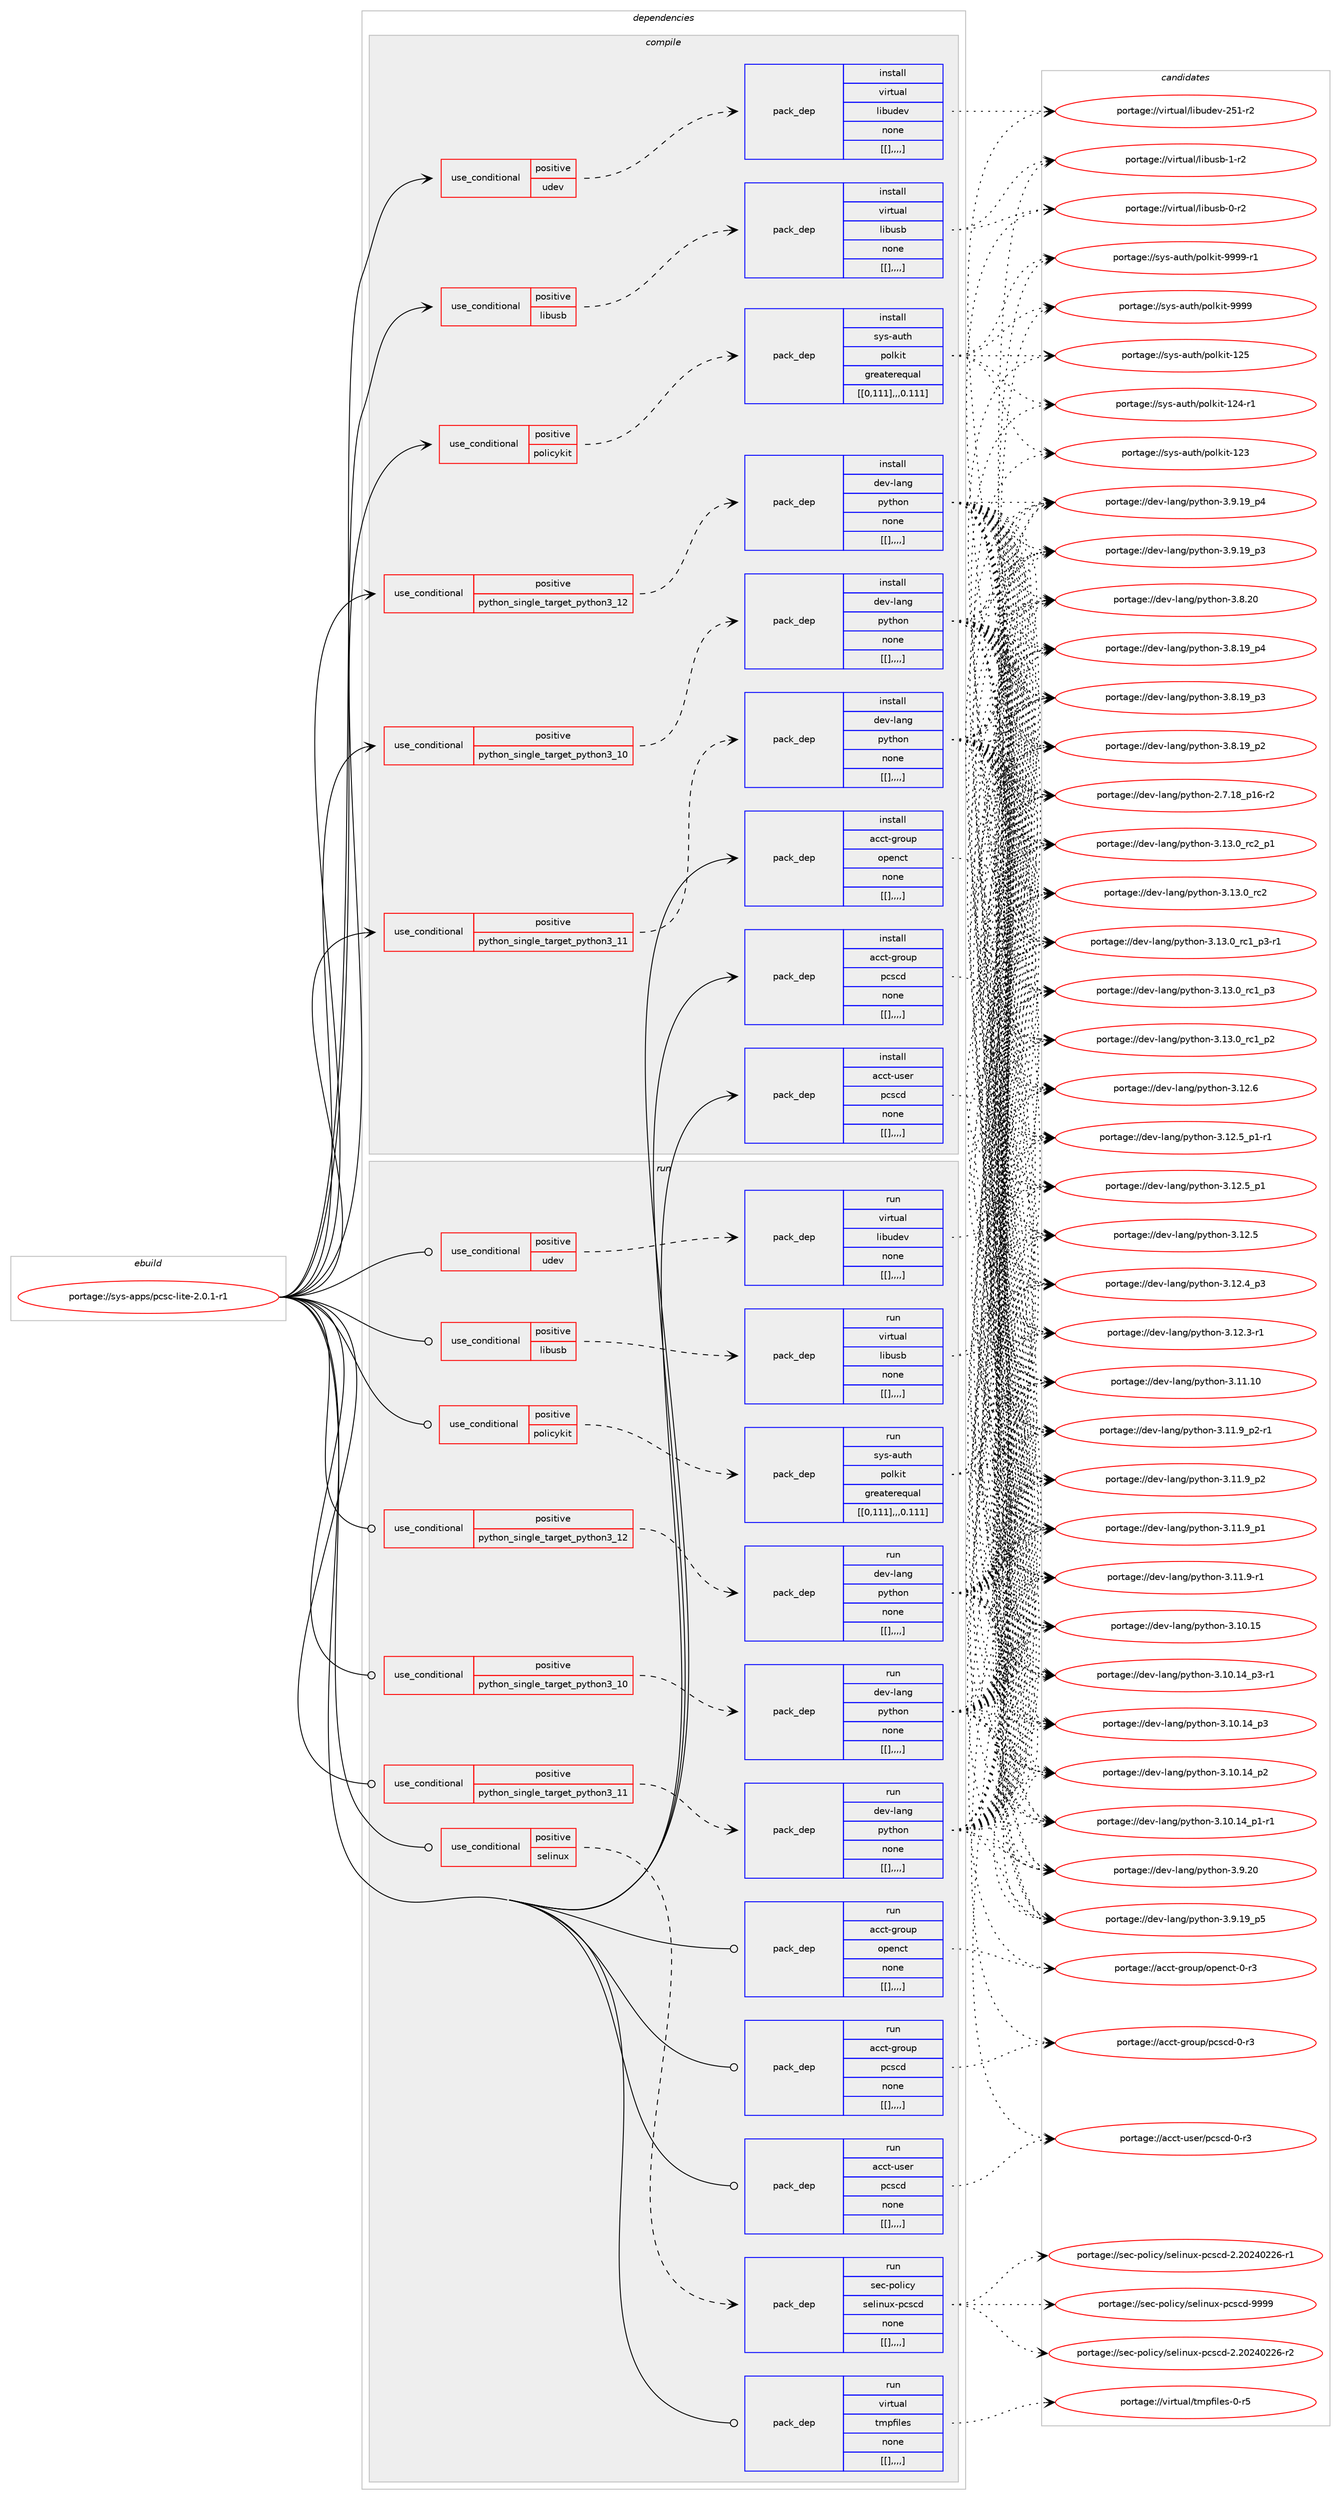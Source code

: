 digraph prolog {

# *************
# Graph options
# *************

newrank=true;
concentrate=true;
compound=true;
graph [rankdir=LR,fontname=Helvetica,fontsize=10,ranksep=1.5];#, ranksep=2.5, nodesep=0.2];
edge  [arrowhead=vee];
node  [fontname=Helvetica,fontsize=10];

# **********
# The ebuild
# **********

subgraph cluster_leftcol {
color=gray;
label=<<i>ebuild</i>>;
id [label="portage://sys-apps/pcsc-lite-2.0.1-r1", color=red, width=4, href="../sys-apps/pcsc-lite-2.0.1-r1.svg"];
}

# ****************
# The dependencies
# ****************

subgraph cluster_midcol {
color=gray;
label=<<i>dependencies</i>>;
subgraph cluster_compile {
fillcolor="#eeeeee";
style=filled;
label=<<i>compile</i>>;
subgraph cond6933 {
dependency18442 [label=<<TABLE BORDER="0" CELLBORDER="1" CELLSPACING="0" CELLPADDING="4"><TR><TD ROWSPAN="3" CELLPADDING="10">use_conditional</TD></TR><TR><TD>positive</TD></TR><TR><TD>libusb</TD></TR></TABLE>>, shape=none, color=red];
subgraph pack11457 {
dependency18443 [label=<<TABLE BORDER="0" CELLBORDER="1" CELLSPACING="0" CELLPADDING="4" WIDTH="220"><TR><TD ROWSPAN="6" CELLPADDING="30">pack_dep</TD></TR><TR><TD WIDTH="110">install</TD></TR><TR><TD>virtual</TD></TR><TR><TD>libusb</TD></TR><TR><TD>none</TD></TR><TR><TD>[[],,,,]</TD></TR></TABLE>>, shape=none, color=blue];
}
dependency18442:e -> dependency18443:w [weight=20,style="dashed",arrowhead="vee"];
}
id:e -> dependency18442:w [weight=20,style="solid",arrowhead="vee"];
subgraph cond6934 {
dependency18444 [label=<<TABLE BORDER="0" CELLBORDER="1" CELLSPACING="0" CELLPADDING="4"><TR><TD ROWSPAN="3" CELLPADDING="10">use_conditional</TD></TR><TR><TD>positive</TD></TR><TR><TD>policykit</TD></TR></TABLE>>, shape=none, color=red];
subgraph pack11458 {
dependency18445 [label=<<TABLE BORDER="0" CELLBORDER="1" CELLSPACING="0" CELLPADDING="4" WIDTH="220"><TR><TD ROWSPAN="6" CELLPADDING="30">pack_dep</TD></TR><TR><TD WIDTH="110">install</TD></TR><TR><TD>sys-auth</TD></TR><TR><TD>polkit</TD></TR><TR><TD>greaterequal</TD></TR><TR><TD>[[0,111],,,0.111]</TD></TR></TABLE>>, shape=none, color=blue];
}
dependency18444:e -> dependency18445:w [weight=20,style="dashed",arrowhead="vee"];
}
id:e -> dependency18444:w [weight=20,style="solid",arrowhead="vee"];
subgraph cond6935 {
dependency18446 [label=<<TABLE BORDER="0" CELLBORDER="1" CELLSPACING="0" CELLPADDING="4"><TR><TD ROWSPAN="3" CELLPADDING="10">use_conditional</TD></TR><TR><TD>positive</TD></TR><TR><TD>python_single_target_python3_10</TD></TR></TABLE>>, shape=none, color=red];
subgraph pack11459 {
dependency18447 [label=<<TABLE BORDER="0" CELLBORDER="1" CELLSPACING="0" CELLPADDING="4" WIDTH="220"><TR><TD ROWSPAN="6" CELLPADDING="30">pack_dep</TD></TR><TR><TD WIDTH="110">install</TD></TR><TR><TD>dev-lang</TD></TR><TR><TD>python</TD></TR><TR><TD>none</TD></TR><TR><TD>[[],,,,]</TD></TR></TABLE>>, shape=none, color=blue];
}
dependency18446:e -> dependency18447:w [weight=20,style="dashed",arrowhead="vee"];
}
id:e -> dependency18446:w [weight=20,style="solid",arrowhead="vee"];
subgraph cond6936 {
dependency18448 [label=<<TABLE BORDER="0" CELLBORDER="1" CELLSPACING="0" CELLPADDING="4"><TR><TD ROWSPAN="3" CELLPADDING="10">use_conditional</TD></TR><TR><TD>positive</TD></TR><TR><TD>python_single_target_python3_11</TD></TR></TABLE>>, shape=none, color=red];
subgraph pack11460 {
dependency18449 [label=<<TABLE BORDER="0" CELLBORDER="1" CELLSPACING="0" CELLPADDING="4" WIDTH="220"><TR><TD ROWSPAN="6" CELLPADDING="30">pack_dep</TD></TR><TR><TD WIDTH="110">install</TD></TR><TR><TD>dev-lang</TD></TR><TR><TD>python</TD></TR><TR><TD>none</TD></TR><TR><TD>[[],,,,]</TD></TR></TABLE>>, shape=none, color=blue];
}
dependency18448:e -> dependency18449:w [weight=20,style="dashed",arrowhead="vee"];
}
id:e -> dependency18448:w [weight=20,style="solid",arrowhead="vee"];
subgraph cond6937 {
dependency18450 [label=<<TABLE BORDER="0" CELLBORDER="1" CELLSPACING="0" CELLPADDING="4"><TR><TD ROWSPAN="3" CELLPADDING="10">use_conditional</TD></TR><TR><TD>positive</TD></TR><TR><TD>python_single_target_python3_12</TD></TR></TABLE>>, shape=none, color=red];
subgraph pack11461 {
dependency18451 [label=<<TABLE BORDER="0" CELLBORDER="1" CELLSPACING="0" CELLPADDING="4" WIDTH="220"><TR><TD ROWSPAN="6" CELLPADDING="30">pack_dep</TD></TR><TR><TD WIDTH="110">install</TD></TR><TR><TD>dev-lang</TD></TR><TR><TD>python</TD></TR><TR><TD>none</TD></TR><TR><TD>[[],,,,]</TD></TR></TABLE>>, shape=none, color=blue];
}
dependency18450:e -> dependency18451:w [weight=20,style="dashed",arrowhead="vee"];
}
id:e -> dependency18450:w [weight=20,style="solid",arrowhead="vee"];
subgraph cond6938 {
dependency18452 [label=<<TABLE BORDER="0" CELLBORDER="1" CELLSPACING="0" CELLPADDING="4"><TR><TD ROWSPAN="3" CELLPADDING="10">use_conditional</TD></TR><TR><TD>positive</TD></TR><TR><TD>udev</TD></TR></TABLE>>, shape=none, color=red];
subgraph pack11462 {
dependency18453 [label=<<TABLE BORDER="0" CELLBORDER="1" CELLSPACING="0" CELLPADDING="4" WIDTH="220"><TR><TD ROWSPAN="6" CELLPADDING="30">pack_dep</TD></TR><TR><TD WIDTH="110">install</TD></TR><TR><TD>virtual</TD></TR><TR><TD>libudev</TD></TR><TR><TD>none</TD></TR><TR><TD>[[],,,,]</TD></TR></TABLE>>, shape=none, color=blue];
}
dependency18452:e -> dependency18453:w [weight=20,style="dashed",arrowhead="vee"];
}
id:e -> dependency18452:w [weight=20,style="solid",arrowhead="vee"];
subgraph pack11463 {
dependency18454 [label=<<TABLE BORDER="0" CELLBORDER="1" CELLSPACING="0" CELLPADDING="4" WIDTH="220"><TR><TD ROWSPAN="6" CELLPADDING="30">pack_dep</TD></TR><TR><TD WIDTH="110">install</TD></TR><TR><TD>acct-group</TD></TR><TR><TD>openct</TD></TR><TR><TD>none</TD></TR><TR><TD>[[],,,,]</TD></TR></TABLE>>, shape=none, color=blue];
}
id:e -> dependency18454:w [weight=20,style="solid",arrowhead="vee"];
subgraph pack11464 {
dependency18455 [label=<<TABLE BORDER="0" CELLBORDER="1" CELLSPACING="0" CELLPADDING="4" WIDTH="220"><TR><TD ROWSPAN="6" CELLPADDING="30">pack_dep</TD></TR><TR><TD WIDTH="110">install</TD></TR><TR><TD>acct-group</TD></TR><TR><TD>pcscd</TD></TR><TR><TD>none</TD></TR><TR><TD>[[],,,,]</TD></TR></TABLE>>, shape=none, color=blue];
}
id:e -> dependency18455:w [weight=20,style="solid",arrowhead="vee"];
subgraph pack11465 {
dependency18456 [label=<<TABLE BORDER="0" CELLBORDER="1" CELLSPACING="0" CELLPADDING="4" WIDTH="220"><TR><TD ROWSPAN="6" CELLPADDING="30">pack_dep</TD></TR><TR><TD WIDTH="110">install</TD></TR><TR><TD>acct-user</TD></TR><TR><TD>pcscd</TD></TR><TR><TD>none</TD></TR><TR><TD>[[],,,,]</TD></TR></TABLE>>, shape=none, color=blue];
}
id:e -> dependency18456:w [weight=20,style="solid",arrowhead="vee"];
}
subgraph cluster_compileandrun {
fillcolor="#eeeeee";
style=filled;
label=<<i>compile and run</i>>;
}
subgraph cluster_run {
fillcolor="#eeeeee";
style=filled;
label=<<i>run</i>>;
subgraph cond6939 {
dependency18457 [label=<<TABLE BORDER="0" CELLBORDER="1" CELLSPACING="0" CELLPADDING="4"><TR><TD ROWSPAN="3" CELLPADDING="10">use_conditional</TD></TR><TR><TD>positive</TD></TR><TR><TD>libusb</TD></TR></TABLE>>, shape=none, color=red];
subgraph pack11466 {
dependency18458 [label=<<TABLE BORDER="0" CELLBORDER="1" CELLSPACING="0" CELLPADDING="4" WIDTH="220"><TR><TD ROWSPAN="6" CELLPADDING="30">pack_dep</TD></TR><TR><TD WIDTH="110">run</TD></TR><TR><TD>virtual</TD></TR><TR><TD>libusb</TD></TR><TR><TD>none</TD></TR><TR><TD>[[],,,,]</TD></TR></TABLE>>, shape=none, color=blue];
}
dependency18457:e -> dependency18458:w [weight=20,style="dashed",arrowhead="vee"];
}
id:e -> dependency18457:w [weight=20,style="solid",arrowhead="odot"];
subgraph cond6940 {
dependency18459 [label=<<TABLE BORDER="0" CELLBORDER="1" CELLSPACING="0" CELLPADDING="4"><TR><TD ROWSPAN="3" CELLPADDING="10">use_conditional</TD></TR><TR><TD>positive</TD></TR><TR><TD>policykit</TD></TR></TABLE>>, shape=none, color=red];
subgraph pack11467 {
dependency18460 [label=<<TABLE BORDER="0" CELLBORDER="1" CELLSPACING="0" CELLPADDING="4" WIDTH="220"><TR><TD ROWSPAN="6" CELLPADDING="30">pack_dep</TD></TR><TR><TD WIDTH="110">run</TD></TR><TR><TD>sys-auth</TD></TR><TR><TD>polkit</TD></TR><TR><TD>greaterequal</TD></TR><TR><TD>[[0,111],,,0.111]</TD></TR></TABLE>>, shape=none, color=blue];
}
dependency18459:e -> dependency18460:w [weight=20,style="dashed",arrowhead="vee"];
}
id:e -> dependency18459:w [weight=20,style="solid",arrowhead="odot"];
subgraph cond6941 {
dependency18461 [label=<<TABLE BORDER="0" CELLBORDER="1" CELLSPACING="0" CELLPADDING="4"><TR><TD ROWSPAN="3" CELLPADDING="10">use_conditional</TD></TR><TR><TD>positive</TD></TR><TR><TD>python_single_target_python3_10</TD></TR></TABLE>>, shape=none, color=red];
subgraph pack11468 {
dependency18462 [label=<<TABLE BORDER="0" CELLBORDER="1" CELLSPACING="0" CELLPADDING="4" WIDTH="220"><TR><TD ROWSPAN="6" CELLPADDING="30">pack_dep</TD></TR><TR><TD WIDTH="110">run</TD></TR><TR><TD>dev-lang</TD></TR><TR><TD>python</TD></TR><TR><TD>none</TD></TR><TR><TD>[[],,,,]</TD></TR></TABLE>>, shape=none, color=blue];
}
dependency18461:e -> dependency18462:w [weight=20,style="dashed",arrowhead="vee"];
}
id:e -> dependency18461:w [weight=20,style="solid",arrowhead="odot"];
subgraph cond6942 {
dependency18463 [label=<<TABLE BORDER="0" CELLBORDER="1" CELLSPACING="0" CELLPADDING="4"><TR><TD ROWSPAN="3" CELLPADDING="10">use_conditional</TD></TR><TR><TD>positive</TD></TR><TR><TD>python_single_target_python3_11</TD></TR></TABLE>>, shape=none, color=red];
subgraph pack11469 {
dependency18464 [label=<<TABLE BORDER="0" CELLBORDER="1" CELLSPACING="0" CELLPADDING="4" WIDTH="220"><TR><TD ROWSPAN="6" CELLPADDING="30">pack_dep</TD></TR><TR><TD WIDTH="110">run</TD></TR><TR><TD>dev-lang</TD></TR><TR><TD>python</TD></TR><TR><TD>none</TD></TR><TR><TD>[[],,,,]</TD></TR></TABLE>>, shape=none, color=blue];
}
dependency18463:e -> dependency18464:w [weight=20,style="dashed",arrowhead="vee"];
}
id:e -> dependency18463:w [weight=20,style="solid",arrowhead="odot"];
subgraph cond6943 {
dependency18465 [label=<<TABLE BORDER="0" CELLBORDER="1" CELLSPACING="0" CELLPADDING="4"><TR><TD ROWSPAN="3" CELLPADDING="10">use_conditional</TD></TR><TR><TD>positive</TD></TR><TR><TD>python_single_target_python3_12</TD></TR></TABLE>>, shape=none, color=red];
subgraph pack11470 {
dependency18466 [label=<<TABLE BORDER="0" CELLBORDER="1" CELLSPACING="0" CELLPADDING="4" WIDTH="220"><TR><TD ROWSPAN="6" CELLPADDING="30">pack_dep</TD></TR><TR><TD WIDTH="110">run</TD></TR><TR><TD>dev-lang</TD></TR><TR><TD>python</TD></TR><TR><TD>none</TD></TR><TR><TD>[[],,,,]</TD></TR></TABLE>>, shape=none, color=blue];
}
dependency18465:e -> dependency18466:w [weight=20,style="dashed",arrowhead="vee"];
}
id:e -> dependency18465:w [weight=20,style="solid",arrowhead="odot"];
subgraph cond6944 {
dependency18467 [label=<<TABLE BORDER="0" CELLBORDER="1" CELLSPACING="0" CELLPADDING="4"><TR><TD ROWSPAN="3" CELLPADDING="10">use_conditional</TD></TR><TR><TD>positive</TD></TR><TR><TD>selinux</TD></TR></TABLE>>, shape=none, color=red];
subgraph pack11471 {
dependency18468 [label=<<TABLE BORDER="0" CELLBORDER="1" CELLSPACING="0" CELLPADDING="4" WIDTH="220"><TR><TD ROWSPAN="6" CELLPADDING="30">pack_dep</TD></TR><TR><TD WIDTH="110">run</TD></TR><TR><TD>sec-policy</TD></TR><TR><TD>selinux-pcscd</TD></TR><TR><TD>none</TD></TR><TR><TD>[[],,,,]</TD></TR></TABLE>>, shape=none, color=blue];
}
dependency18467:e -> dependency18468:w [weight=20,style="dashed",arrowhead="vee"];
}
id:e -> dependency18467:w [weight=20,style="solid",arrowhead="odot"];
subgraph cond6945 {
dependency18469 [label=<<TABLE BORDER="0" CELLBORDER="1" CELLSPACING="0" CELLPADDING="4"><TR><TD ROWSPAN="3" CELLPADDING="10">use_conditional</TD></TR><TR><TD>positive</TD></TR><TR><TD>udev</TD></TR></TABLE>>, shape=none, color=red];
subgraph pack11472 {
dependency18470 [label=<<TABLE BORDER="0" CELLBORDER="1" CELLSPACING="0" CELLPADDING="4" WIDTH="220"><TR><TD ROWSPAN="6" CELLPADDING="30">pack_dep</TD></TR><TR><TD WIDTH="110">run</TD></TR><TR><TD>virtual</TD></TR><TR><TD>libudev</TD></TR><TR><TD>none</TD></TR><TR><TD>[[],,,,]</TD></TR></TABLE>>, shape=none, color=blue];
}
dependency18469:e -> dependency18470:w [weight=20,style="dashed",arrowhead="vee"];
}
id:e -> dependency18469:w [weight=20,style="solid",arrowhead="odot"];
subgraph pack11473 {
dependency18471 [label=<<TABLE BORDER="0" CELLBORDER="1" CELLSPACING="0" CELLPADDING="4" WIDTH="220"><TR><TD ROWSPAN="6" CELLPADDING="30">pack_dep</TD></TR><TR><TD WIDTH="110">run</TD></TR><TR><TD>acct-group</TD></TR><TR><TD>openct</TD></TR><TR><TD>none</TD></TR><TR><TD>[[],,,,]</TD></TR></TABLE>>, shape=none, color=blue];
}
id:e -> dependency18471:w [weight=20,style="solid",arrowhead="odot"];
subgraph pack11474 {
dependency18472 [label=<<TABLE BORDER="0" CELLBORDER="1" CELLSPACING="0" CELLPADDING="4" WIDTH="220"><TR><TD ROWSPAN="6" CELLPADDING="30">pack_dep</TD></TR><TR><TD WIDTH="110">run</TD></TR><TR><TD>acct-group</TD></TR><TR><TD>pcscd</TD></TR><TR><TD>none</TD></TR><TR><TD>[[],,,,]</TD></TR></TABLE>>, shape=none, color=blue];
}
id:e -> dependency18472:w [weight=20,style="solid",arrowhead="odot"];
subgraph pack11475 {
dependency18473 [label=<<TABLE BORDER="0" CELLBORDER="1" CELLSPACING="0" CELLPADDING="4" WIDTH="220"><TR><TD ROWSPAN="6" CELLPADDING="30">pack_dep</TD></TR><TR><TD WIDTH="110">run</TD></TR><TR><TD>acct-user</TD></TR><TR><TD>pcscd</TD></TR><TR><TD>none</TD></TR><TR><TD>[[],,,,]</TD></TR></TABLE>>, shape=none, color=blue];
}
id:e -> dependency18473:w [weight=20,style="solid",arrowhead="odot"];
subgraph pack11476 {
dependency18474 [label=<<TABLE BORDER="0" CELLBORDER="1" CELLSPACING="0" CELLPADDING="4" WIDTH="220"><TR><TD ROWSPAN="6" CELLPADDING="30">pack_dep</TD></TR><TR><TD WIDTH="110">run</TD></TR><TR><TD>virtual</TD></TR><TR><TD>tmpfiles</TD></TR><TR><TD>none</TD></TR><TR><TD>[[],,,,]</TD></TR></TABLE>>, shape=none, color=blue];
}
id:e -> dependency18474:w [weight=20,style="solid",arrowhead="odot"];
}
}

# **************
# The candidates
# **************

subgraph cluster_choices {
rank=same;
color=gray;
label=<<i>candidates</i>>;

subgraph choice11457 {
color=black;
nodesep=1;
choice1181051141161179710847108105981171159845494511450 [label="portage://virtual/libusb-1-r2", color=red, width=4,href="../virtual/libusb-1-r2.svg"];
choice1181051141161179710847108105981171159845484511450 [label="portage://virtual/libusb-0-r2", color=red, width=4,href="../virtual/libusb-0-r2.svg"];
dependency18443:e -> choice1181051141161179710847108105981171159845494511450:w [style=dotted,weight="100"];
dependency18443:e -> choice1181051141161179710847108105981171159845484511450:w [style=dotted,weight="100"];
}
subgraph choice11458 {
color=black;
nodesep=1;
choice11512111545971171161044711211110810710511645575757574511449 [label="portage://sys-auth/polkit-9999-r1", color=red, width=4,href="../sys-auth/polkit-9999-r1.svg"];
choice1151211154597117116104471121111081071051164557575757 [label="portage://sys-auth/polkit-9999", color=red, width=4,href="../sys-auth/polkit-9999.svg"];
choice11512111545971171161044711211110810710511645495053 [label="portage://sys-auth/polkit-125", color=red, width=4,href="../sys-auth/polkit-125.svg"];
choice115121115459711711610447112111108107105116454950524511449 [label="portage://sys-auth/polkit-124-r1", color=red, width=4,href="../sys-auth/polkit-124-r1.svg"];
choice11512111545971171161044711211110810710511645495051 [label="portage://sys-auth/polkit-123", color=red, width=4,href="../sys-auth/polkit-123.svg"];
dependency18445:e -> choice11512111545971171161044711211110810710511645575757574511449:w [style=dotted,weight="100"];
dependency18445:e -> choice1151211154597117116104471121111081071051164557575757:w [style=dotted,weight="100"];
dependency18445:e -> choice11512111545971171161044711211110810710511645495053:w [style=dotted,weight="100"];
dependency18445:e -> choice115121115459711711610447112111108107105116454950524511449:w [style=dotted,weight="100"];
dependency18445:e -> choice11512111545971171161044711211110810710511645495051:w [style=dotted,weight="100"];
}
subgraph choice11459 {
color=black;
nodesep=1;
choice100101118451089711010347112121116104111110455146495146489511499509511249 [label="portage://dev-lang/python-3.13.0_rc2_p1", color=red, width=4,href="../dev-lang/python-3.13.0_rc2_p1.svg"];
choice10010111845108971101034711212111610411111045514649514648951149950 [label="portage://dev-lang/python-3.13.0_rc2", color=red, width=4,href="../dev-lang/python-3.13.0_rc2.svg"];
choice1001011184510897110103471121211161041111104551464951464895114994995112514511449 [label="portage://dev-lang/python-3.13.0_rc1_p3-r1", color=red, width=4,href="../dev-lang/python-3.13.0_rc1_p3-r1.svg"];
choice100101118451089711010347112121116104111110455146495146489511499499511251 [label="portage://dev-lang/python-3.13.0_rc1_p3", color=red, width=4,href="../dev-lang/python-3.13.0_rc1_p3.svg"];
choice100101118451089711010347112121116104111110455146495146489511499499511250 [label="portage://dev-lang/python-3.13.0_rc1_p2", color=red, width=4,href="../dev-lang/python-3.13.0_rc1_p2.svg"];
choice10010111845108971101034711212111610411111045514649504654 [label="portage://dev-lang/python-3.12.6", color=red, width=4,href="../dev-lang/python-3.12.6.svg"];
choice1001011184510897110103471121211161041111104551464950465395112494511449 [label="portage://dev-lang/python-3.12.5_p1-r1", color=red, width=4,href="../dev-lang/python-3.12.5_p1-r1.svg"];
choice100101118451089711010347112121116104111110455146495046539511249 [label="portage://dev-lang/python-3.12.5_p1", color=red, width=4,href="../dev-lang/python-3.12.5_p1.svg"];
choice10010111845108971101034711212111610411111045514649504653 [label="portage://dev-lang/python-3.12.5", color=red, width=4,href="../dev-lang/python-3.12.5.svg"];
choice100101118451089711010347112121116104111110455146495046529511251 [label="portage://dev-lang/python-3.12.4_p3", color=red, width=4,href="../dev-lang/python-3.12.4_p3.svg"];
choice100101118451089711010347112121116104111110455146495046514511449 [label="portage://dev-lang/python-3.12.3-r1", color=red, width=4,href="../dev-lang/python-3.12.3-r1.svg"];
choice1001011184510897110103471121211161041111104551464949464948 [label="portage://dev-lang/python-3.11.10", color=red, width=4,href="../dev-lang/python-3.11.10.svg"];
choice1001011184510897110103471121211161041111104551464949465795112504511449 [label="portage://dev-lang/python-3.11.9_p2-r1", color=red, width=4,href="../dev-lang/python-3.11.9_p2-r1.svg"];
choice100101118451089711010347112121116104111110455146494946579511250 [label="portage://dev-lang/python-3.11.9_p2", color=red, width=4,href="../dev-lang/python-3.11.9_p2.svg"];
choice100101118451089711010347112121116104111110455146494946579511249 [label="portage://dev-lang/python-3.11.9_p1", color=red, width=4,href="../dev-lang/python-3.11.9_p1.svg"];
choice100101118451089711010347112121116104111110455146494946574511449 [label="portage://dev-lang/python-3.11.9-r1", color=red, width=4,href="../dev-lang/python-3.11.9-r1.svg"];
choice1001011184510897110103471121211161041111104551464948464953 [label="portage://dev-lang/python-3.10.15", color=red, width=4,href="../dev-lang/python-3.10.15.svg"];
choice100101118451089711010347112121116104111110455146494846495295112514511449 [label="portage://dev-lang/python-3.10.14_p3-r1", color=red, width=4,href="../dev-lang/python-3.10.14_p3-r1.svg"];
choice10010111845108971101034711212111610411111045514649484649529511251 [label="portage://dev-lang/python-3.10.14_p3", color=red, width=4,href="../dev-lang/python-3.10.14_p3.svg"];
choice10010111845108971101034711212111610411111045514649484649529511250 [label="portage://dev-lang/python-3.10.14_p2", color=red, width=4,href="../dev-lang/python-3.10.14_p2.svg"];
choice100101118451089711010347112121116104111110455146494846495295112494511449 [label="portage://dev-lang/python-3.10.14_p1-r1", color=red, width=4,href="../dev-lang/python-3.10.14_p1-r1.svg"];
choice10010111845108971101034711212111610411111045514657465048 [label="portage://dev-lang/python-3.9.20", color=red, width=4,href="../dev-lang/python-3.9.20.svg"];
choice100101118451089711010347112121116104111110455146574649579511253 [label="portage://dev-lang/python-3.9.19_p5", color=red, width=4,href="../dev-lang/python-3.9.19_p5.svg"];
choice100101118451089711010347112121116104111110455146574649579511252 [label="portage://dev-lang/python-3.9.19_p4", color=red, width=4,href="../dev-lang/python-3.9.19_p4.svg"];
choice100101118451089711010347112121116104111110455146574649579511251 [label="portage://dev-lang/python-3.9.19_p3", color=red, width=4,href="../dev-lang/python-3.9.19_p3.svg"];
choice10010111845108971101034711212111610411111045514656465048 [label="portage://dev-lang/python-3.8.20", color=red, width=4,href="../dev-lang/python-3.8.20.svg"];
choice100101118451089711010347112121116104111110455146564649579511252 [label="portage://dev-lang/python-3.8.19_p4", color=red, width=4,href="../dev-lang/python-3.8.19_p4.svg"];
choice100101118451089711010347112121116104111110455146564649579511251 [label="portage://dev-lang/python-3.8.19_p3", color=red, width=4,href="../dev-lang/python-3.8.19_p3.svg"];
choice100101118451089711010347112121116104111110455146564649579511250 [label="portage://dev-lang/python-3.8.19_p2", color=red, width=4,href="../dev-lang/python-3.8.19_p2.svg"];
choice100101118451089711010347112121116104111110455046554649569511249544511450 [label="portage://dev-lang/python-2.7.18_p16-r2", color=red, width=4,href="../dev-lang/python-2.7.18_p16-r2.svg"];
dependency18447:e -> choice100101118451089711010347112121116104111110455146495146489511499509511249:w [style=dotted,weight="100"];
dependency18447:e -> choice10010111845108971101034711212111610411111045514649514648951149950:w [style=dotted,weight="100"];
dependency18447:e -> choice1001011184510897110103471121211161041111104551464951464895114994995112514511449:w [style=dotted,weight="100"];
dependency18447:e -> choice100101118451089711010347112121116104111110455146495146489511499499511251:w [style=dotted,weight="100"];
dependency18447:e -> choice100101118451089711010347112121116104111110455146495146489511499499511250:w [style=dotted,weight="100"];
dependency18447:e -> choice10010111845108971101034711212111610411111045514649504654:w [style=dotted,weight="100"];
dependency18447:e -> choice1001011184510897110103471121211161041111104551464950465395112494511449:w [style=dotted,weight="100"];
dependency18447:e -> choice100101118451089711010347112121116104111110455146495046539511249:w [style=dotted,weight="100"];
dependency18447:e -> choice10010111845108971101034711212111610411111045514649504653:w [style=dotted,weight="100"];
dependency18447:e -> choice100101118451089711010347112121116104111110455146495046529511251:w [style=dotted,weight="100"];
dependency18447:e -> choice100101118451089711010347112121116104111110455146495046514511449:w [style=dotted,weight="100"];
dependency18447:e -> choice1001011184510897110103471121211161041111104551464949464948:w [style=dotted,weight="100"];
dependency18447:e -> choice1001011184510897110103471121211161041111104551464949465795112504511449:w [style=dotted,weight="100"];
dependency18447:e -> choice100101118451089711010347112121116104111110455146494946579511250:w [style=dotted,weight="100"];
dependency18447:e -> choice100101118451089711010347112121116104111110455146494946579511249:w [style=dotted,weight="100"];
dependency18447:e -> choice100101118451089711010347112121116104111110455146494946574511449:w [style=dotted,weight="100"];
dependency18447:e -> choice1001011184510897110103471121211161041111104551464948464953:w [style=dotted,weight="100"];
dependency18447:e -> choice100101118451089711010347112121116104111110455146494846495295112514511449:w [style=dotted,weight="100"];
dependency18447:e -> choice10010111845108971101034711212111610411111045514649484649529511251:w [style=dotted,weight="100"];
dependency18447:e -> choice10010111845108971101034711212111610411111045514649484649529511250:w [style=dotted,weight="100"];
dependency18447:e -> choice100101118451089711010347112121116104111110455146494846495295112494511449:w [style=dotted,weight="100"];
dependency18447:e -> choice10010111845108971101034711212111610411111045514657465048:w [style=dotted,weight="100"];
dependency18447:e -> choice100101118451089711010347112121116104111110455146574649579511253:w [style=dotted,weight="100"];
dependency18447:e -> choice100101118451089711010347112121116104111110455146574649579511252:w [style=dotted,weight="100"];
dependency18447:e -> choice100101118451089711010347112121116104111110455146574649579511251:w [style=dotted,weight="100"];
dependency18447:e -> choice10010111845108971101034711212111610411111045514656465048:w [style=dotted,weight="100"];
dependency18447:e -> choice100101118451089711010347112121116104111110455146564649579511252:w [style=dotted,weight="100"];
dependency18447:e -> choice100101118451089711010347112121116104111110455146564649579511251:w [style=dotted,weight="100"];
dependency18447:e -> choice100101118451089711010347112121116104111110455146564649579511250:w [style=dotted,weight="100"];
dependency18447:e -> choice100101118451089711010347112121116104111110455046554649569511249544511450:w [style=dotted,weight="100"];
}
subgraph choice11460 {
color=black;
nodesep=1;
choice100101118451089711010347112121116104111110455146495146489511499509511249 [label="portage://dev-lang/python-3.13.0_rc2_p1", color=red, width=4,href="../dev-lang/python-3.13.0_rc2_p1.svg"];
choice10010111845108971101034711212111610411111045514649514648951149950 [label="portage://dev-lang/python-3.13.0_rc2", color=red, width=4,href="../dev-lang/python-3.13.0_rc2.svg"];
choice1001011184510897110103471121211161041111104551464951464895114994995112514511449 [label="portage://dev-lang/python-3.13.0_rc1_p3-r1", color=red, width=4,href="../dev-lang/python-3.13.0_rc1_p3-r1.svg"];
choice100101118451089711010347112121116104111110455146495146489511499499511251 [label="portage://dev-lang/python-3.13.0_rc1_p3", color=red, width=4,href="../dev-lang/python-3.13.0_rc1_p3.svg"];
choice100101118451089711010347112121116104111110455146495146489511499499511250 [label="portage://dev-lang/python-3.13.0_rc1_p2", color=red, width=4,href="../dev-lang/python-3.13.0_rc1_p2.svg"];
choice10010111845108971101034711212111610411111045514649504654 [label="portage://dev-lang/python-3.12.6", color=red, width=4,href="../dev-lang/python-3.12.6.svg"];
choice1001011184510897110103471121211161041111104551464950465395112494511449 [label="portage://dev-lang/python-3.12.5_p1-r1", color=red, width=4,href="../dev-lang/python-3.12.5_p1-r1.svg"];
choice100101118451089711010347112121116104111110455146495046539511249 [label="portage://dev-lang/python-3.12.5_p1", color=red, width=4,href="../dev-lang/python-3.12.5_p1.svg"];
choice10010111845108971101034711212111610411111045514649504653 [label="portage://dev-lang/python-3.12.5", color=red, width=4,href="../dev-lang/python-3.12.5.svg"];
choice100101118451089711010347112121116104111110455146495046529511251 [label="portage://dev-lang/python-3.12.4_p3", color=red, width=4,href="../dev-lang/python-3.12.4_p3.svg"];
choice100101118451089711010347112121116104111110455146495046514511449 [label="portage://dev-lang/python-3.12.3-r1", color=red, width=4,href="../dev-lang/python-3.12.3-r1.svg"];
choice1001011184510897110103471121211161041111104551464949464948 [label="portage://dev-lang/python-3.11.10", color=red, width=4,href="../dev-lang/python-3.11.10.svg"];
choice1001011184510897110103471121211161041111104551464949465795112504511449 [label="portage://dev-lang/python-3.11.9_p2-r1", color=red, width=4,href="../dev-lang/python-3.11.9_p2-r1.svg"];
choice100101118451089711010347112121116104111110455146494946579511250 [label="portage://dev-lang/python-3.11.9_p2", color=red, width=4,href="../dev-lang/python-3.11.9_p2.svg"];
choice100101118451089711010347112121116104111110455146494946579511249 [label="portage://dev-lang/python-3.11.9_p1", color=red, width=4,href="../dev-lang/python-3.11.9_p1.svg"];
choice100101118451089711010347112121116104111110455146494946574511449 [label="portage://dev-lang/python-3.11.9-r1", color=red, width=4,href="../dev-lang/python-3.11.9-r1.svg"];
choice1001011184510897110103471121211161041111104551464948464953 [label="portage://dev-lang/python-3.10.15", color=red, width=4,href="../dev-lang/python-3.10.15.svg"];
choice100101118451089711010347112121116104111110455146494846495295112514511449 [label="portage://dev-lang/python-3.10.14_p3-r1", color=red, width=4,href="../dev-lang/python-3.10.14_p3-r1.svg"];
choice10010111845108971101034711212111610411111045514649484649529511251 [label="portage://dev-lang/python-3.10.14_p3", color=red, width=4,href="../dev-lang/python-3.10.14_p3.svg"];
choice10010111845108971101034711212111610411111045514649484649529511250 [label="portage://dev-lang/python-3.10.14_p2", color=red, width=4,href="../dev-lang/python-3.10.14_p2.svg"];
choice100101118451089711010347112121116104111110455146494846495295112494511449 [label="portage://dev-lang/python-3.10.14_p1-r1", color=red, width=4,href="../dev-lang/python-3.10.14_p1-r1.svg"];
choice10010111845108971101034711212111610411111045514657465048 [label="portage://dev-lang/python-3.9.20", color=red, width=4,href="../dev-lang/python-3.9.20.svg"];
choice100101118451089711010347112121116104111110455146574649579511253 [label="portage://dev-lang/python-3.9.19_p5", color=red, width=4,href="../dev-lang/python-3.9.19_p5.svg"];
choice100101118451089711010347112121116104111110455146574649579511252 [label="portage://dev-lang/python-3.9.19_p4", color=red, width=4,href="../dev-lang/python-3.9.19_p4.svg"];
choice100101118451089711010347112121116104111110455146574649579511251 [label="portage://dev-lang/python-3.9.19_p3", color=red, width=4,href="../dev-lang/python-3.9.19_p3.svg"];
choice10010111845108971101034711212111610411111045514656465048 [label="portage://dev-lang/python-3.8.20", color=red, width=4,href="../dev-lang/python-3.8.20.svg"];
choice100101118451089711010347112121116104111110455146564649579511252 [label="portage://dev-lang/python-3.8.19_p4", color=red, width=4,href="../dev-lang/python-3.8.19_p4.svg"];
choice100101118451089711010347112121116104111110455146564649579511251 [label="portage://dev-lang/python-3.8.19_p3", color=red, width=4,href="../dev-lang/python-3.8.19_p3.svg"];
choice100101118451089711010347112121116104111110455146564649579511250 [label="portage://dev-lang/python-3.8.19_p2", color=red, width=4,href="../dev-lang/python-3.8.19_p2.svg"];
choice100101118451089711010347112121116104111110455046554649569511249544511450 [label="portage://dev-lang/python-2.7.18_p16-r2", color=red, width=4,href="../dev-lang/python-2.7.18_p16-r2.svg"];
dependency18449:e -> choice100101118451089711010347112121116104111110455146495146489511499509511249:w [style=dotted,weight="100"];
dependency18449:e -> choice10010111845108971101034711212111610411111045514649514648951149950:w [style=dotted,weight="100"];
dependency18449:e -> choice1001011184510897110103471121211161041111104551464951464895114994995112514511449:w [style=dotted,weight="100"];
dependency18449:e -> choice100101118451089711010347112121116104111110455146495146489511499499511251:w [style=dotted,weight="100"];
dependency18449:e -> choice100101118451089711010347112121116104111110455146495146489511499499511250:w [style=dotted,weight="100"];
dependency18449:e -> choice10010111845108971101034711212111610411111045514649504654:w [style=dotted,weight="100"];
dependency18449:e -> choice1001011184510897110103471121211161041111104551464950465395112494511449:w [style=dotted,weight="100"];
dependency18449:e -> choice100101118451089711010347112121116104111110455146495046539511249:w [style=dotted,weight="100"];
dependency18449:e -> choice10010111845108971101034711212111610411111045514649504653:w [style=dotted,weight="100"];
dependency18449:e -> choice100101118451089711010347112121116104111110455146495046529511251:w [style=dotted,weight="100"];
dependency18449:e -> choice100101118451089711010347112121116104111110455146495046514511449:w [style=dotted,weight="100"];
dependency18449:e -> choice1001011184510897110103471121211161041111104551464949464948:w [style=dotted,weight="100"];
dependency18449:e -> choice1001011184510897110103471121211161041111104551464949465795112504511449:w [style=dotted,weight="100"];
dependency18449:e -> choice100101118451089711010347112121116104111110455146494946579511250:w [style=dotted,weight="100"];
dependency18449:e -> choice100101118451089711010347112121116104111110455146494946579511249:w [style=dotted,weight="100"];
dependency18449:e -> choice100101118451089711010347112121116104111110455146494946574511449:w [style=dotted,weight="100"];
dependency18449:e -> choice1001011184510897110103471121211161041111104551464948464953:w [style=dotted,weight="100"];
dependency18449:e -> choice100101118451089711010347112121116104111110455146494846495295112514511449:w [style=dotted,weight="100"];
dependency18449:e -> choice10010111845108971101034711212111610411111045514649484649529511251:w [style=dotted,weight="100"];
dependency18449:e -> choice10010111845108971101034711212111610411111045514649484649529511250:w [style=dotted,weight="100"];
dependency18449:e -> choice100101118451089711010347112121116104111110455146494846495295112494511449:w [style=dotted,weight="100"];
dependency18449:e -> choice10010111845108971101034711212111610411111045514657465048:w [style=dotted,weight="100"];
dependency18449:e -> choice100101118451089711010347112121116104111110455146574649579511253:w [style=dotted,weight="100"];
dependency18449:e -> choice100101118451089711010347112121116104111110455146574649579511252:w [style=dotted,weight="100"];
dependency18449:e -> choice100101118451089711010347112121116104111110455146574649579511251:w [style=dotted,weight="100"];
dependency18449:e -> choice10010111845108971101034711212111610411111045514656465048:w [style=dotted,weight="100"];
dependency18449:e -> choice100101118451089711010347112121116104111110455146564649579511252:w [style=dotted,weight="100"];
dependency18449:e -> choice100101118451089711010347112121116104111110455146564649579511251:w [style=dotted,weight="100"];
dependency18449:e -> choice100101118451089711010347112121116104111110455146564649579511250:w [style=dotted,weight="100"];
dependency18449:e -> choice100101118451089711010347112121116104111110455046554649569511249544511450:w [style=dotted,weight="100"];
}
subgraph choice11461 {
color=black;
nodesep=1;
choice100101118451089711010347112121116104111110455146495146489511499509511249 [label="portage://dev-lang/python-3.13.0_rc2_p1", color=red, width=4,href="../dev-lang/python-3.13.0_rc2_p1.svg"];
choice10010111845108971101034711212111610411111045514649514648951149950 [label="portage://dev-lang/python-3.13.0_rc2", color=red, width=4,href="../dev-lang/python-3.13.0_rc2.svg"];
choice1001011184510897110103471121211161041111104551464951464895114994995112514511449 [label="portage://dev-lang/python-3.13.0_rc1_p3-r1", color=red, width=4,href="../dev-lang/python-3.13.0_rc1_p3-r1.svg"];
choice100101118451089711010347112121116104111110455146495146489511499499511251 [label="portage://dev-lang/python-3.13.0_rc1_p3", color=red, width=4,href="../dev-lang/python-3.13.0_rc1_p3.svg"];
choice100101118451089711010347112121116104111110455146495146489511499499511250 [label="portage://dev-lang/python-3.13.0_rc1_p2", color=red, width=4,href="../dev-lang/python-3.13.0_rc1_p2.svg"];
choice10010111845108971101034711212111610411111045514649504654 [label="portage://dev-lang/python-3.12.6", color=red, width=4,href="../dev-lang/python-3.12.6.svg"];
choice1001011184510897110103471121211161041111104551464950465395112494511449 [label="portage://dev-lang/python-3.12.5_p1-r1", color=red, width=4,href="../dev-lang/python-3.12.5_p1-r1.svg"];
choice100101118451089711010347112121116104111110455146495046539511249 [label="portage://dev-lang/python-3.12.5_p1", color=red, width=4,href="../dev-lang/python-3.12.5_p1.svg"];
choice10010111845108971101034711212111610411111045514649504653 [label="portage://dev-lang/python-3.12.5", color=red, width=4,href="../dev-lang/python-3.12.5.svg"];
choice100101118451089711010347112121116104111110455146495046529511251 [label="portage://dev-lang/python-3.12.4_p3", color=red, width=4,href="../dev-lang/python-3.12.4_p3.svg"];
choice100101118451089711010347112121116104111110455146495046514511449 [label="portage://dev-lang/python-3.12.3-r1", color=red, width=4,href="../dev-lang/python-3.12.3-r1.svg"];
choice1001011184510897110103471121211161041111104551464949464948 [label="portage://dev-lang/python-3.11.10", color=red, width=4,href="../dev-lang/python-3.11.10.svg"];
choice1001011184510897110103471121211161041111104551464949465795112504511449 [label="portage://dev-lang/python-3.11.9_p2-r1", color=red, width=4,href="../dev-lang/python-3.11.9_p2-r1.svg"];
choice100101118451089711010347112121116104111110455146494946579511250 [label="portage://dev-lang/python-3.11.9_p2", color=red, width=4,href="../dev-lang/python-3.11.9_p2.svg"];
choice100101118451089711010347112121116104111110455146494946579511249 [label="portage://dev-lang/python-3.11.9_p1", color=red, width=4,href="../dev-lang/python-3.11.9_p1.svg"];
choice100101118451089711010347112121116104111110455146494946574511449 [label="portage://dev-lang/python-3.11.9-r1", color=red, width=4,href="../dev-lang/python-3.11.9-r1.svg"];
choice1001011184510897110103471121211161041111104551464948464953 [label="portage://dev-lang/python-3.10.15", color=red, width=4,href="../dev-lang/python-3.10.15.svg"];
choice100101118451089711010347112121116104111110455146494846495295112514511449 [label="portage://dev-lang/python-3.10.14_p3-r1", color=red, width=4,href="../dev-lang/python-3.10.14_p3-r1.svg"];
choice10010111845108971101034711212111610411111045514649484649529511251 [label="portage://dev-lang/python-3.10.14_p3", color=red, width=4,href="../dev-lang/python-3.10.14_p3.svg"];
choice10010111845108971101034711212111610411111045514649484649529511250 [label="portage://dev-lang/python-3.10.14_p2", color=red, width=4,href="../dev-lang/python-3.10.14_p2.svg"];
choice100101118451089711010347112121116104111110455146494846495295112494511449 [label="portage://dev-lang/python-3.10.14_p1-r1", color=red, width=4,href="../dev-lang/python-3.10.14_p1-r1.svg"];
choice10010111845108971101034711212111610411111045514657465048 [label="portage://dev-lang/python-3.9.20", color=red, width=4,href="../dev-lang/python-3.9.20.svg"];
choice100101118451089711010347112121116104111110455146574649579511253 [label="portage://dev-lang/python-3.9.19_p5", color=red, width=4,href="../dev-lang/python-3.9.19_p5.svg"];
choice100101118451089711010347112121116104111110455146574649579511252 [label="portage://dev-lang/python-3.9.19_p4", color=red, width=4,href="../dev-lang/python-3.9.19_p4.svg"];
choice100101118451089711010347112121116104111110455146574649579511251 [label="portage://dev-lang/python-3.9.19_p3", color=red, width=4,href="../dev-lang/python-3.9.19_p3.svg"];
choice10010111845108971101034711212111610411111045514656465048 [label="portage://dev-lang/python-3.8.20", color=red, width=4,href="../dev-lang/python-3.8.20.svg"];
choice100101118451089711010347112121116104111110455146564649579511252 [label="portage://dev-lang/python-3.8.19_p4", color=red, width=4,href="../dev-lang/python-3.8.19_p4.svg"];
choice100101118451089711010347112121116104111110455146564649579511251 [label="portage://dev-lang/python-3.8.19_p3", color=red, width=4,href="../dev-lang/python-3.8.19_p3.svg"];
choice100101118451089711010347112121116104111110455146564649579511250 [label="portage://dev-lang/python-3.8.19_p2", color=red, width=4,href="../dev-lang/python-3.8.19_p2.svg"];
choice100101118451089711010347112121116104111110455046554649569511249544511450 [label="portage://dev-lang/python-2.7.18_p16-r2", color=red, width=4,href="../dev-lang/python-2.7.18_p16-r2.svg"];
dependency18451:e -> choice100101118451089711010347112121116104111110455146495146489511499509511249:w [style=dotted,weight="100"];
dependency18451:e -> choice10010111845108971101034711212111610411111045514649514648951149950:w [style=dotted,weight="100"];
dependency18451:e -> choice1001011184510897110103471121211161041111104551464951464895114994995112514511449:w [style=dotted,weight="100"];
dependency18451:e -> choice100101118451089711010347112121116104111110455146495146489511499499511251:w [style=dotted,weight="100"];
dependency18451:e -> choice100101118451089711010347112121116104111110455146495146489511499499511250:w [style=dotted,weight="100"];
dependency18451:e -> choice10010111845108971101034711212111610411111045514649504654:w [style=dotted,weight="100"];
dependency18451:e -> choice1001011184510897110103471121211161041111104551464950465395112494511449:w [style=dotted,weight="100"];
dependency18451:e -> choice100101118451089711010347112121116104111110455146495046539511249:w [style=dotted,weight="100"];
dependency18451:e -> choice10010111845108971101034711212111610411111045514649504653:w [style=dotted,weight="100"];
dependency18451:e -> choice100101118451089711010347112121116104111110455146495046529511251:w [style=dotted,weight="100"];
dependency18451:e -> choice100101118451089711010347112121116104111110455146495046514511449:w [style=dotted,weight="100"];
dependency18451:e -> choice1001011184510897110103471121211161041111104551464949464948:w [style=dotted,weight="100"];
dependency18451:e -> choice1001011184510897110103471121211161041111104551464949465795112504511449:w [style=dotted,weight="100"];
dependency18451:e -> choice100101118451089711010347112121116104111110455146494946579511250:w [style=dotted,weight="100"];
dependency18451:e -> choice100101118451089711010347112121116104111110455146494946579511249:w [style=dotted,weight="100"];
dependency18451:e -> choice100101118451089711010347112121116104111110455146494946574511449:w [style=dotted,weight="100"];
dependency18451:e -> choice1001011184510897110103471121211161041111104551464948464953:w [style=dotted,weight="100"];
dependency18451:e -> choice100101118451089711010347112121116104111110455146494846495295112514511449:w [style=dotted,weight="100"];
dependency18451:e -> choice10010111845108971101034711212111610411111045514649484649529511251:w [style=dotted,weight="100"];
dependency18451:e -> choice10010111845108971101034711212111610411111045514649484649529511250:w [style=dotted,weight="100"];
dependency18451:e -> choice100101118451089711010347112121116104111110455146494846495295112494511449:w [style=dotted,weight="100"];
dependency18451:e -> choice10010111845108971101034711212111610411111045514657465048:w [style=dotted,weight="100"];
dependency18451:e -> choice100101118451089711010347112121116104111110455146574649579511253:w [style=dotted,weight="100"];
dependency18451:e -> choice100101118451089711010347112121116104111110455146574649579511252:w [style=dotted,weight="100"];
dependency18451:e -> choice100101118451089711010347112121116104111110455146574649579511251:w [style=dotted,weight="100"];
dependency18451:e -> choice10010111845108971101034711212111610411111045514656465048:w [style=dotted,weight="100"];
dependency18451:e -> choice100101118451089711010347112121116104111110455146564649579511252:w [style=dotted,weight="100"];
dependency18451:e -> choice100101118451089711010347112121116104111110455146564649579511251:w [style=dotted,weight="100"];
dependency18451:e -> choice100101118451089711010347112121116104111110455146564649579511250:w [style=dotted,weight="100"];
dependency18451:e -> choice100101118451089711010347112121116104111110455046554649569511249544511450:w [style=dotted,weight="100"];
}
subgraph choice11462 {
color=black;
nodesep=1;
choice118105114116117971084710810598117100101118455053494511450 [label="portage://virtual/libudev-251-r2", color=red, width=4,href="../virtual/libudev-251-r2.svg"];
dependency18453:e -> choice118105114116117971084710810598117100101118455053494511450:w [style=dotted,weight="100"];
}
subgraph choice11463 {
color=black;
nodesep=1;
choice97999911645103114111117112471111121011109911645484511451 [label="portage://acct-group/openct-0-r3", color=red, width=4,href="../acct-group/openct-0-r3.svg"];
dependency18454:e -> choice97999911645103114111117112471111121011109911645484511451:w [style=dotted,weight="100"];
}
subgraph choice11464 {
color=black;
nodesep=1;
choice9799991164510311411111711247112991159910045484511451 [label="portage://acct-group/pcscd-0-r3", color=red, width=4,href="../acct-group/pcscd-0-r3.svg"];
dependency18455:e -> choice9799991164510311411111711247112991159910045484511451:w [style=dotted,weight="100"];
}
subgraph choice11465 {
color=black;
nodesep=1;
choice9799991164511711510111447112991159910045484511451 [label="portage://acct-user/pcscd-0-r3", color=red, width=4,href="../acct-user/pcscd-0-r3.svg"];
dependency18456:e -> choice9799991164511711510111447112991159910045484511451:w [style=dotted,weight="100"];
}
subgraph choice11466 {
color=black;
nodesep=1;
choice1181051141161179710847108105981171159845494511450 [label="portage://virtual/libusb-1-r2", color=red, width=4,href="../virtual/libusb-1-r2.svg"];
choice1181051141161179710847108105981171159845484511450 [label="portage://virtual/libusb-0-r2", color=red, width=4,href="../virtual/libusb-0-r2.svg"];
dependency18458:e -> choice1181051141161179710847108105981171159845494511450:w [style=dotted,weight="100"];
dependency18458:e -> choice1181051141161179710847108105981171159845484511450:w [style=dotted,weight="100"];
}
subgraph choice11467 {
color=black;
nodesep=1;
choice11512111545971171161044711211110810710511645575757574511449 [label="portage://sys-auth/polkit-9999-r1", color=red, width=4,href="../sys-auth/polkit-9999-r1.svg"];
choice1151211154597117116104471121111081071051164557575757 [label="portage://sys-auth/polkit-9999", color=red, width=4,href="../sys-auth/polkit-9999.svg"];
choice11512111545971171161044711211110810710511645495053 [label="portage://sys-auth/polkit-125", color=red, width=4,href="../sys-auth/polkit-125.svg"];
choice115121115459711711610447112111108107105116454950524511449 [label="portage://sys-auth/polkit-124-r1", color=red, width=4,href="../sys-auth/polkit-124-r1.svg"];
choice11512111545971171161044711211110810710511645495051 [label="portage://sys-auth/polkit-123", color=red, width=4,href="../sys-auth/polkit-123.svg"];
dependency18460:e -> choice11512111545971171161044711211110810710511645575757574511449:w [style=dotted,weight="100"];
dependency18460:e -> choice1151211154597117116104471121111081071051164557575757:w [style=dotted,weight="100"];
dependency18460:e -> choice11512111545971171161044711211110810710511645495053:w [style=dotted,weight="100"];
dependency18460:e -> choice115121115459711711610447112111108107105116454950524511449:w [style=dotted,weight="100"];
dependency18460:e -> choice11512111545971171161044711211110810710511645495051:w [style=dotted,weight="100"];
}
subgraph choice11468 {
color=black;
nodesep=1;
choice100101118451089711010347112121116104111110455146495146489511499509511249 [label="portage://dev-lang/python-3.13.0_rc2_p1", color=red, width=4,href="../dev-lang/python-3.13.0_rc2_p1.svg"];
choice10010111845108971101034711212111610411111045514649514648951149950 [label="portage://dev-lang/python-3.13.0_rc2", color=red, width=4,href="../dev-lang/python-3.13.0_rc2.svg"];
choice1001011184510897110103471121211161041111104551464951464895114994995112514511449 [label="portage://dev-lang/python-3.13.0_rc1_p3-r1", color=red, width=4,href="../dev-lang/python-3.13.0_rc1_p3-r1.svg"];
choice100101118451089711010347112121116104111110455146495146489511499499511251 [label="portage://dev-lang/python-3.13.0_rc1_p3", color=red, width=4,href="../dev-lang/python-3.13.0_rc1_p3.svg"];
choice100101118451089711010347112121116104111110455146495146489511499499511250 [label="portage://dev-lang/python-3.13.0_rc1_p2", color=red, width=4,href="../dev-lang/python-3.13.0_rc1_p2.svg"];
choice10010111845108971101034711212111610411111045514649504654 [label="portage://dev-lang/python-3.12.6", color=red, width=4,href="../dev-lang/python-3.12.6.svg"];
choice1001011184510897110103471121211161041111104551464950465395112494511449 [label="portage://dev-lang/python-3.12.5_p1-r1", color=red, width=4,href="../dev-lang/python-3.12.5_p1-r1.svg"];
choice100101118451089711010347112121116104111110455146495046539511249 [label="portage://dev-lang/python-3.12.5_p1", color=red, width=4,href="../dev-lang/python-3.12.5_p1.svg"];
choice10010111845108971101034711212111610411111045514649504653 [label="portage://dev-lang/python-3.12.5", color=red, width=4,href="../dev-lang/python-3.12.5.svg"];
choice100101118451089711010347112121116104111110455146495046529511251 [label="portage://dev-lang/python-3.12.4_p3", color=red, width=4,href="../dev-lang/python-3.12.4_p3.svg"];
choice100101118451089711010347112121116104111110455146495046514511449 [label="portage://dev-lang/python-3.12.3-r1", color=red, width=4,href="../dev-lang/python-3.12.3-r1.svg"];
choice1001011184510897110103471121211161041111104551464949464948 [label="portage://dev-lang/python-3.11.10", color=red, width=4,href="../dev-lang/python-3.11.10.svg"];
choice1001011184510897110103471121211161041111104551464949465795112504511449 [label="portage://dev-lang/python-3.11.9_p2-r1", color=red, width=4,href="../dev-lang/python-3.11.9_p2-r1.svg"];
choice100101118451089711010347112121116104111110455146494946579511250 [label="portage://dev-lang/python-3.11.9_p2", color=red, width=4,href="../dev-lang/python-3.11.9_p2.svg"];
choice100101118451089711010347112121116104111110455146494946579511249 [label="portage://dev-lang/python-3.11.9_p1", color=red, width=4,href="../dev-lang/python-3.11.9_p1.svg"];
choice100101118451089711010347112121116104111110455146494946574511449 [label="portage://dev-lang/python-3.11.9-r1", color=red, width=4,href="../dev-lang/python-3.11.9-r1.svg"];
choice1001011184510897110103471121211161041111104551464948464953 [label="portage://dev-lang/python-3.10.15", color=red, width=4,href="../dev-lang/python-3.10.15.svg"];
choice100101118451089711010347112121116104111110455146494846495295112514511449 [label="portage://dev-lang/python-3.10.14_p3-r1", color=red, width=4,href="../dev-lang/python-3.10.14_p3-r1.svg"];
choice10010111845108971101034711212111610411111045514649484649529511251 [label="portage://dev-lang/python-3.10.14_p3", color=red, width=4,href="../dev-lang/python-3.10.14_p3.svg"];
choice10010111845108971101034711212111610411111045514649484649529511250 [label="portage://dev-lang/python-3.10.14_p2", color=red, width=4,href="../dev-lang/python-3.10.14_p2.svg"];
choice100101118451089711010347112121116104111110455146494846495295112494511449 [label="portage://dev-lang/python-3.10.14_p1-r1", color=red, width=4,href="../dev-lang/python-3.10.14_p1-r1.svg"];
choice10010111845108971101034711212111610411111045514657465048 [label="portage://dev-lang/python-3.9.20", color=red, width=4,href="../dev-lang/python-3.9.20.svg"];
choice100101118451089711010347112121116104111110455146574649579511253 [label="portage://dev-lang/python-3.9.19_p5", color=red, width=4,href="../dev-lang/python-3.9.19_p5.svg"];
choice100101118451089711010347112121116104111110455146574649579511252 [label="portage://dev-lang/python-3.9.19_p4", color=red, width=4,href="../dev-lang/python-3.9.19_p4.svg"];
choice100101118451089711010347112121116104111110455146574649579511251 [label="portage://dev-lang/python-3.9.19_p3", color=red, width=4,href="../dev-lang/python-3.9.19_p3.svg"];
choice10010111845108971101034711212111610411111045514656465048 [label="portage://dev-lang/python-3.8.20", color=red, width=4,href="../dev-lang/python-3.8.20.svg"];
choice100101118451089711010347112121116104111110455146564649579511252 [label="portage://dev-lang/python-3.8.19_p4", color=red, width=4,href="../dev-lang/python-3.8.19_p4.svg"];
choice100101118451089711010347112121116104111110455146564649579511251 [label="portage://dev-lang/python-3.8.19_p3", color=red, width=4,href="../dev-lang/python-3.8.19_p3.svg"];
choice100101118451089711010347112121116104111110455146564649579511250 [label="portage://dev-lang/python-3.8.19_p2", color=red, width=4,href="../dev-lang/python-3.8.19_p2.svg"];
choice100101118451089711010347112121116104111110455046554649569511249544511450 [label="portage://dev-lang/python-2.7.18_p16-r2", color=red, width=4,href="../dev-lang/python-2.7.18_p16-r2.svg"];
dependency18462:e -> choice100101118451089711010347112121116104111110455146495146489511499509511249:w [style=dotted,weight="100"];
dependency18462:e -> choice10010111845108971101034711212111610411111045514649514648951149950:w [style=dotted,weight="100"];
dependency18462:e -> choice1001011184510897110103471121211161041111104551464951464895114994995112514511449:w [style=dotted,weight="100"];
dependency18462:e -> choice100101118451089711010347112121116104111110455146495146489511499499511251:w [style=dotted,weight="100"];
dependency18462:e -> choice100101118451089711010347112121116104111110455146495146489511499499511250:w [style=dotted,weight="100"];
dependency18462:e -> choice10010111845108971101034711212111610411111045514649504654:w [style=dotted,weight="100"];
dependency18462:e -> choice1001011184510897110103471121211161041111104551464950465395112494511449:w [style=dotted,weight="100"];
dependency18462:e -> choice100101118451089711010347112121116104111110455146495046539511249:w [style=dotted,weight="100"];
dependency18462:e -> choice10010111845108971101034711212111610411111045514649504653:w [style=dotted,weight="100"];
dependency18462:e -> choice100101118451089711010347112121116104111110455146495046529511251:w [style=dotted,weight="100"];
dependency18462:e -> choice100101118451089711010347112121116104111110455146495046514511449:w [style=dotted,weight="100"];
dependency18462:e -> choice1001011184510897110103471121211161041111104551464949464948:w [style=dotted,weight="100"];
dependency18462:e -> choice1001011184510897110103471121211161041111104551464949465795112504511449:w [style=dotted,weight="100"];
dependency18462:e -> choice100101118451089711010347112121116104111110455146494946579511250:w [style=dotted,weight="100"];
dependency18462:e -> choice100101118451089711010347112121116104111110455146494946579511249:w [style=dotted,weight="100"];
dependency18462:e -> choice100101118451089711010347112121116104111110455146494946574511449:w [style=dotted,weight="100"];
dependency18462:e -> choice1001011184510897110103471121211161041111104551464948464953:w [style=dotted,weight="100"];
dependency18462:e -> choice100101118451089711010347112121116104111110455146494846495295112514511449:w [style=dotted,weight="100"];
dependency18462:e -> choice10010111845108971101034711212111610411111045514649484649529511251:w [style=dotted,weight="100"];
dependency18462:e -> choice10010111845108971101034711212111610411111045514649484649529511250:w [style=dotted,weight="100"];
dependency18462:e -> choice100101118451089711010347112121116104111110455146494846495295112494511449:w [style=dotted,weight="100"];
dependency18462:e -> choice10010111845108971101034711212111610411111045514657465048:w [style=dotted,weight="100"];
dependency18462:e -> choice100101118451089711010347112121116104111110455146574649579511253:w [style=dotted,weight="100"];
dependency18462:e -> choice100101118451089711010347112121116104111110455146574649579511252:w [style=dotted,weight="100"];
dependency18462:e -> choice100101118451089711010347112121116104111110455146574649579511251:w [style=dotted,weight="100"];
dependency18462:e -> choice10010111845108971101034711212111610411111045514656465048:w [style=dotted,weight="100"];
dependency18462:e -> choice100101118451089711010347112121116104111110455146564649579511252:w [style=dotted,weight="100"];
dependency18462:e -> choice100101118451089711010347112121116104111110455146564649579511251:w [style=dotted,weight="100"];
dependency18462:e -> choice100101118451089711010347112121116104111110455146564649579511250:w [style=dotted,weight="100"];
dependency18462:e -> choice100101118451089711010347112121116104111110455046554649569511249544511450:w [style=dotted,weight="100"];
}
subgraph choice11469 {
color=black;
nodesep=1;
choice100101118451089711010347112121116104111110455146495146489511499509511249 [label="portage://dev-lang/python-3.13.0_rc2_p1", color=red, width=4,href="../dev-lang/python-3.13.0_rc2_p1.svg"];
choice10010111845108971101034711212111610411111045514649514648951149950 [label="portage://dev-lang/python-3.13.0_rc2", color=red, width=4,href="../dev-lang/python-3.13.0_rc2.svg"];
choice1001011184510897110103471121211161041111104551464951464895114994995112514511449 [label="portage://dev-lang/python-3.13.0_rc1_p3-r1", color=red, width=4,href="../dev-lang/python-3.13.0_rc1_p3-r1.svg"];
choice100101118451089711010347112121116104111110455146495146489511499499511251 [label="portage://dev-lang/python-3.13.0_rc1_p3", color=red, width=4,href="../dev-lang/python-3.13.0_rc1_p3.svg"];
choice100101118451089711010347112121116104111110455146495146489511499499511250 [label="portage://dev-lang/python-3.13.0_rc1_p2", color=red, width=4,href="../dev-lang/python-3.13.0_rc1_p2.svg"];
choice10010111845108971101034711212111610411111045514649504654 [label="portage://dev-lang/python-3.12.6", color=red, width=4,href="../dev-lang/python-3.12.6.svg"];
choice1001011184510897110103471121211161041111104551464950465395112494511449 [label="portage://dev-lang/python-3.12.5_p1-r1", color=red, width=4,href="../dev-lang/python-3.12.5_p1-r1.svg"];
choice100101118451089711010347112121116104111110455146495046539511249 [label="portage://dev-lang/python-3.12.5_p1", color=red, width=4,href="../dev-lang/python-3.12.5_p1.svg"];
choice10010111845108971101034711212111610411111045514649504653 [label="portage://dev-lang/python-3.12.5", color=red, width=4,href="../dev-lang/python-3.12.5.svg"];
choice100101118451089711010347112121116104111110455146495046529511251 [label="portage://dev-lang/python-3.12.4_p3", color=red, width=4,href="../dev-lang/python-3.12.4_p3.svg"];
choice100101118451089711010347112121116104111110455146495046514511449 [label="portage://dev-lang/python-3.12.3-r1", color=red, width=4,href="../dev-lang/python-3.12.3-r1.svg"];
choice1001011184510897110103471121211161041111104551464949464948 [label="portage://dev-lang/python-3.11.10", color=red, width=4,href="../dev-lang/python-3.11.10.svg"];
choice1001011184510897110103471121211161041111104551464949465795112504511449 [label="portage://dev-lang/python-3.11.9_p2-r1", color=red, width=4,href="../dev-lang/python-3.11.9_p2-r1.svg"];
choice100101118451089711010347112121116104111110455146494946579511250 [label="portage://dev-lang/python-3.11.9_p2", color=red, width=4,href="../dev-lang/python-3.11.9_p2.svg"];
choice100101118451089711010347112121116104111110455146494946579511249 [label="portage://dev-lang/python-3.11.9_p1", color=red, width=4,href="../dev-lang/python-3.11.9_p1.svg"];
choice100101118451089711010347112121116104111110455146494946574511449 [label="portage://dev-lang/python-3.11.9-r1", color=red, width=4,href="../dev-lang/python-3.11.9-r1.svg"];
choice1001011184510897110103471121211161041111104551464948464953 [label="portage://dev-lang/python-3.10.15", color=red, width=4,href="../dev-lang/python-3.10.15.svg"];
choice100101118451089711010347112121116104111110455146494846495295112514511449 [label="portage://dev-lang/python-3.10.14_p3-r1", color=red, width=4,href="../dev-lang/python-3.10.14_p3-r1.svg"];
choice10010111845108971101034711212111610411111045514649484649529511251 [label="portage://dev-lang/python-3.10.14_p3", color=red, width=4,href="../dev-lang/python-3.10.14_p3.svg"];
choice10010111845108971101034711212111610411111045514649484649529511250 [label="portage://dev-lang/python-3.10.14_p2", color=red, width=4,href="../dev-lang/python-3.10.14_p2.svg"];
choice100101118451089711010347112121116104111110455146494846495295112494511449 [label="portage://dev-lang/python-3.10.14_p1-r1", color=red, width=4,href="../dev-lang/python-3.10.14_p1-r1.svg"];
choice10010111845108971101034711212111610411111045514657465048 [label="portage://dev-lang/python-3.9.20", color=red, width=4,href="../dev-lang/python-3.9.20.svg"];
choice100101118451089711010347112121116104111110455146574649579511253 [label="portage://dev-lang/python-3.9.19_p5", color=red, width=4,href="../dev-lang/python-3.9.19_p5.svg"];
choice100101118451089711010347112121116104111110455146574649579511252 [label="portage://dev-lang/python-3.9.19_p4", color=red, width=4,href="../dev-lang/python-3.9.19_p4.svg"];
choice100101118451089711010347112121116104111110455146574649579511251 [label="portage://dev-lang/python-3.9.19_p3", color=red, width=4,href="../dev-lang/python-3.9.19_p3.svg"];
choice10010111845108971101034711212111610411111045514656465048 [label="portage://dev-lang/python-3.8.20", color=red, width=4,href="../dev-lang/python-3.8.20.svg"];
choice100101118451089711010347112121116104111110455146564649579511252 [label="portage://dev-lang/python-3.8.19_p4", color=red, width=4,href="../dev-lang/python-3.8.19_p4.svg"];
choice100101118451089711010347112121116104111110455146564649579511251 [label="portage://dev-lang/python-3.8.19_p3", color=red, width=4,href="../dev-lang/python-3.8.19_p3.svg"];
choice100101118451089711010347112121116104111110455146564649579511250 [label="portage://dev-lang/python-3.8.19_p2", color=red, width=4,href="../dev-lang/python-3.8.19_p2.svg"];
choice100101118451089711010347112121116104111110455046554649569511249544511450 [label="portage://dev-lang/python-2.7.18_p16-r2", color=red, width=4,href="../dev-lang/python-2.7.18_p16-r2.svg"];
dependency18464:e -> choice100101118451089711010347112121116104111110455146495146489511499509511249:w [style=dotted,weight="100"];
dependency18464:e -> choice10010111845108971101034711212111610411111045514649514648951149950:w [style=dotted,weight="100"];
dependency18464:e -> choice1001011184510897110103471121211161041111104551464951464895114994995112514511449:w [style=dotted,weight="100"];
dependency18464:e -> choice100101118451089711010347112121116104111110455146495146489511499499511251:w [style=dotted,weight="100"];
dependency18464:e -> choice100101118451089711010347112121116104111110455146495146489511499499511250:w [style=dotted,weight="100"];
dependency18464:e -> choice10010111845108971101034711212111610411111045514649504654:w [style=dotted,weight="100"];
dependency18464:e -> choice1001011184510897110103471121211161041111104551464950465395112494511449:w [style=dotted,weight="100"];
dependency18464:e -> choice100101118451089711010347112121116104111110455146495046539511249:w [style=dotted,weight="100"];
dependency18464:e -> choice10010111845108971101034711212111610411111045514649504653:w [style=dotted,weight="100"];
dependency18464:e -> choice100101118451089711010347112121116104111110455146495046529511251:w [style=dotted,weight="100"];
dependency18464:e -> choice100101118451089711010347112121116104111110455146495046514511449:w [style=dotted,weight="100"];
dependency18464:e -> choice1001011184510897110103471121211161041111104551464949464948:w [style=dotted,weight="100"];
dependency18464:e -> choice1001011184510897110103471121211161041111104551464949465795112504511449:w [style=dotted,weight="100"];
dependency18464:e -> choice100101118451089711010347112121116104111110455146494946579511250:w [style=dotted,weight="100"];
dependency18464:e -> choice100101118451089711010347112121116104111110455146494946579511249:w [style=dotted,weight="100"];
dependency18464:e -> choice100101118451089711010347112121116104111110455146494946574511449:w [style=dotted,weight="100"];
dependency18464:e -> choice1001011184510897110103471121211161041111104551464948464953:w [style=dotted,weight="100"];
dependency18464:e -> choice100101118451089711010347112121116104111110455146494846495295112514511449:w [style=dotted,weight="100"];
dependency18464:e -> choice10010111845108971101034711212111610411111045514649484649529511251:w [style=dotted,weight="100"];
dependency18464:e -> choice10010111845108971101034711212111610411111045514649484649529511250:w [style=dotted,weight="100"];
dependency18464:e -> choice100101118451089711010347112121116104111110455146494846495295112494511449:w [style=dotted,weight="100"];
dependency18464:e -> choice10010111845108971101034711212111610411111045514657465048:w [style=dotted,weight="100"];
dependency18464:e -> choice100101118451089711010347112121116104111110455146574649579511253:w [style=dotted,weight="100"];
dependency18464:e -> choice100101118451089711010347112121116104111110455146574649579511252:w [style=dotted,weight="100"];
dependency18464:e -> choice100101118451089711010347112121116104111110455146574649579511251:w [style=dotted,weight="100"];
dependency18464:e -> choice10010111845108971101034711212111610411111045514656465048:w [style=dotted,weight="100"];
dependency18464:e -> choice100101118451089711010347112121116104111110455146564649579511252:w [style=dotted,weight="100"];
dependency18464:e -> choice100101118451089711010347112121116104111110455146564649579511251:w [style=dotted,weight="100"];
dependency18464:e -> choice100101118451089711010347112121116104111110455146564649579511250:w [style=dotted,weight="100"];
dependency18464:e -> choice100101118451089711010347112121116104111110455046554649569511249544511450:w [style=dotted,weight="100"];
}
subgraph choice11470 {
color=black;
nodesep=1;
choice100101118451089711010347112121116104111110455146495146489511499509511249 [label="portage://dev-lang/python-3.13.0_rc2_p1", color=red, width=4,href="../dev-lang/python-3.13.0_rc2_p1.svg"];
choice10010111845108971101034711212111610411111045514649514648951149950 [label="portage://dev-lang/python-3.13.0_rc2", color=red, width=4,href="../dev-lang/python-3.13.0_rc2.svg"];
choice1001011184510897110103471121211161041111104551464951464895114994995112514511449 [label="portage://dev-lang/python-3.13.0_rc1_p3-r1", color=red, width=4,href="../dev-lang/python-3.13.0_rc1_p3-r1.svg"];
choice100101118451089711010347112121116104111110455146495146489511499499511251 [label="portage://dev-lang/python-3.13.0_rc1_p3", color=red, width=4,href="../dev-lang/python-3.13.0_rc1_p3.svg"];
choice100101118451089711010347112121116104111110455146495146489511499499511250 [label="portage://dev-lang/python-3.13.0_rc1_p2", color=red, width=4,href="../dev-lang/python-3.13.0_rc1_p2.svg"];
choice10010111845108971101034711212111610411111045514649504654 [label="portage://dev-lang/python-3.12.6", color=red, width=4,href="../dev-lang/python-3.12.6.svg"];
choice1001011184510897110103471121211161041111104551464950465395112494511449 [label="portage://dev-lang/python-3.12.5_p1-r1", color=red, width=4,href="../dev-lang/python-3.12.5_p1-r1.svg"];
choice100101118451089711010347112121116104111110455146495046539511249 [label="portage://dev-lang/python-3.12.5_p1", color=red, width=4,href="../dev-lang/python-3.12.5_p1.svg"];
choice10010111845108971101034711212111610411111045514649504653 [label="portage://dev-lang/python-3.12.5", color=red, width=4,href="../dev-lang/python-3.12.5.svg"];
choice100101118451089711010347112121116104111110455146495046529511251 [label="portage://dev-lang/python-3.12.4_p3", color=red, width=4,href="../dev-lang/python-3.12.4_p3.svg"];
choice100101118451089711010347112121116104111110455146495046514511449 [label="portage://dev-lang/python-3.12.3-r1", color=red, width=4,href="../dev-lang/python-3.12.3-r1.svg"];
choice1001011184510897110103471121211161041111104551464949464948 [label="portage://dev-lang/python-3.11.10", color=red, width=4,href="../dev-lang/python-3.11.10.svg"];
choice1001011184510897110103471121211161041111104551464949465795112504511449 [label="portage://dev-lang/python-3.11.9_p2-r1", color=red, width=4,href="../dev-lang/python-3.11.9_p2-r1.svg"];
choice100101118451089711010347112121116104111110455146494946579511250 [label="portage://dev-lang/python-3.11.9_p2", color=red, width=4,href="../dev-lang/python-3.11.9_p2.svg"];
choice100101118451089711010347112121116104111110455146494946579511249 [label="portage://dev-lang/python-3.11.9_p1", color=red, width=4,href="../dev-lang/python-3.11.9_p1.svg"];
choice100101118451089711010347112121116104111110455146494946574511449 [label="portage://dev-lang/python-3.11.9-r1", color=red, width=4,href="../dev-lang/python-3.11.9-r1.svg"];
choice1001011184510897110103471121211161041111104551464948464953 [label="portage://dev-lang/python-3.10.15", color=red, width=4,href="../dev-lang/python-3.10.15.svg"];
choice100101118451089711010347112121116104111110455146494846495295112514511449 [label="portage://dev-lang/python-3.10.14_p3-r1", color=red, width=4,href="../dev-lang/python-3.10.14_p3-r1.svg"];
choice10010111845108971101034711212111610411111045514649484649529511251 [label="portage://dev-lang/python-3.10.14_p3", color=red, width=4,href="../dev-lang/python-3.10.14_p3.svg"];
choice10010111845108971101034711212111610411111045514649484649529511250 [label="portage://dev-lang/python-3.10.14_p2", color=red, width=4,href="../dev-lang/python-3.10.14_p2.svg"];
choice100101118451089711010347112121116104111110455146494846495295112494511449 [label="portage://dev-lang/python-3.10.14_p1-r1", color=red, width=4,href="../dev-lang/python-3.10.14_p1-r1.svg"];
choice10010111845108971101034711212111610411111045514657465048 [label="portage://dev-lang/python-3.9.20", color=red, width=4,href="../dev-lang/python-3.9.20.svg"];
choice100101118451089711010347112121116104111110455146574649579511253 [label="portage://dev-lang/python-3.9.19_p5", color=red, width=4,href="../dev-lang/python-3.9.19_p5.svg"];
choice100101118451089711010347112121116104111110455146574649579511252 [label="portage://dev-lang/python-3.9.19_p4", color=red, width=4,href="../dev-lang/python-3.9.19_p4.svg"];
choice100101118451089711010347112121116104111110455146574649579511251 [label="portage://dev-lang/python-3.9.19_p3", color=red, width=4,href="../dev-lang/python-3.9.19_p3.svg"];
choice10010111845108971101034711212111610411111045514656465048 [label="portage://dev-lang/python-3.8.20", color=red, width=4,href="../dev-lang/python-3.8.20.svg"];
choice100101118451089711010347112121116104111110455146564649579511252 [label="portage://dev-lang/python-3.8.19_p4", color=red, width=4,href="../dev-lang/python-3.8.19_p4.svg"];
choice100101118451089711010347112121116104111110455146564649579511251 [label="portage://dev-lang/python-3.8.19_p3", color=red, width=4,href="../dev-lang/python-3.8.19_p3.svg"];
choice100101118451089711010347112121116104111110455146564649579511250 [label="portage://dev-lang/python-3.8.19_p2", color=red, width=4,href="../dev-lang/python-3.8.19_p2.svg"];
choice100101118451089711010347112121116104111110455046554649569511249544511450 [label="portage://dev-lang/python-2.7.18_p16-r2", color=red, width=4,href="../dev-lang/python-2.7.18_p16-r2.svg"];
dependency18466:e -> choice100101118451089711010347112121116104111110455146495146489511499509511249:w [style=dotted,weight="100"];
dependency18466:e -> choice10010111845108971101034711212111610411111045514649514648951149950:w [style=dotted,weight="100"];
dependency18466:e -> choice1001011184510897110103471121211161041111104551464951464895114994995112514511449:w [style=dotted,weight="100"];
dependency18466:e -> choice100101118451089711010347112121116104111110455146495146489511499499511251:w [style=dotted,weight="100"];
dependency18466:e -> choice100101118451089711010347112121116104111110455146495146489511499499511250:w [style=dotted,weight="100"];
dependency18466:e -> choice10010111845108971101034711212111610411111045514649504654:w [style=dotted,weight="100"];
dependency18466:e -> choice1001011184510897110103471121211161041111104551464950465395112494511449:w [style=dotted,weight="100"];
dependency18466:e -> choice100101118451089711010347112121116104111110455146495046539511249:w [style=dotted,weight="100"];
dependency18466:e -> choice10010111845108971101034711212111610411111045514649504653:w [style=dotted,weight="100"];
dependency18466:e -> choice100101118451089711010347112121116104111110455146495046529511251:w [style=dotted,weight="100"];
dependency18466:e -> choice100101118451089711010347112121116104111110455146495046514511449:w [style=dotted,weight="100"];
dependency18466:e -> choice1001011184510897110103471121211161041111104551464949464948:w [style=dotted,weight="100"];
dependency18466:e -> choice1001011184510897110103471121211161041111104551464949465795112504511449:w [style=dotted,weight="100"];
dependency18466:e -> choice100101118451089711010347112121116104111110455146494946579511250:w [style=dotted,weight="100"];
dependency18466:e -> choice100101118451089711010347112121116104111110455146494946579511249:w [style=dotted,weight="100"];
dependency18466:e -> choice100101118451089711010347112121116104111110455146494946574511449:w [style=dotted,weight="100"];
dependency18466:e -> choice1001011184510897110103471121211161041111104551464948464953:w [style=dotted,weight="100"];
dependency18466:e -> choice100101118451089711010347112121116104111110455146494846495295112514511449:w [style=dotted,weight="100"];
dependency18466:e -> choice10010111845108971101034711212111610411111045514649484649529511251:w [style=dotted,weight="100"];
dependency18466:e -> choice10010111845108971101034711212111610411111045514649484649529511250:w [style=dotted,weight="100"];
dependency18466:e -> choice100101118451089711010347112121116104111110455146494846495295112494511449:w [style=dotted,weight="100"];
dependency18466:e -> choice10010111845108971101034711212111610411111045514657465048:w [style=dotted,weight="100"];
dependency18466:e -> choice100101118451089711010347112121116104111110455146574649579511253:w [style=dotted,weight="100"];
dependency18466:e -> choice100101118451089711010347112121116104111110455146574649579511252:w [style=dotted,weight="100"];
dependency18466:e -> choice100101118451089711010347112121116104111110455146574649579511251:w [style=dotted,weight="100"];
dependency18466:e -> choice10010111845108971101034711212111610411111045514656465048:w [style=dotted,weight="100"];
dependency18466:e -> choice100101118451089711010347112121116104111110455146564649579511252:w [style=dotted,weight="100"];
dependency18466:e -> choice100101118451089711010347112121116104111110455146564649579511251:w [style=dotted,weight="100"];
dependency18466:e -> choice100101118451089711010347112121116104111110455146564649579511250:w [style=dotted,weight="100"];
dependency18466:e -> choice100101118451089711010347112121116104111110455046554649569511249544511450:w [style=dotted,weight="100"];
}
subgraph choice11471 {
color=black;
nodesep=1;
choice115101994511211110810599121471151011081051101171204511299115991004557575757 [label="portage://sec-policy/selinux-pcscd-9999", color=red, width=4,href="../sec-policy/selinux-pcscd-9999.svg"];
choice1151019945112111108105991214711510110810511011712045112991159910045504650485052485050544511450 [label="portage://sec-policy/selinux-pcscd-2.20240226-r2", color=red, width=4,href="../sec-policy/selinux-pcscd-2.20240226-r2.svg"];
choice1151019945112111108105991214711510110810511011712045112991159910045504650485052485050544511449 [label="portage://sec-policy/selinux-pcscd-2.20240226-r1", color=red, width=4,href="../sec-policy/selinux-pcscd-2.20240226-r1.svg"];
dependency18468:e -> choice115101994511211110810599121471151011081051101171204511299115991004557575757:w [style=dotted,weight="100"];
dependency18468:e -> choice1151019945112111108105991214711510110810511011712045112991159910045504650485052485050544511450:w [style=dotted,weight="100"];
dependency18468:e -> choice1151019945112111108105991214711510110810511011712045112991159910045504650485052485050544511449:w [style=dotted,weight="100"];
}
subgraph choice11472 {
color=black;
nodesep=1;
choice118105114116117971084710810598117100101118455053494511450 [label="portage://virtual/libudev-251-r2", color=red, width=4,href="../virtual/libudev-251-r2.svg"];
dependency18470:e -> choice118105114116117971084710810598117100101118455053494511450:w [style=dotted,weight="100"];
}
subgraph choice11473 {
color=black;
nodesep=1;
choice97999911645103114111117112471111121011109911645484511451 [label="portage://acct-group/openct-0-r3", color=red, width=4,href="../acct-group/openct-0-r3.svg"];
dependency18471:e -> choice97999911645103114111117112471111121011109911645484511451:w [style=dotted,weight="100"];
}
subgraph choice11474 {
color=black;
nodesep=1;
choice9799991164510311411111711247112991159910045484511451 [label="portage://acct-group/pcscd-0-r3", color=red, width=4,href="../acct-group/pcscd-0-r3.svg"];
dependency18472:e -> choice9799991164510311411111711247112991159910045484511451:w [style=dotted,weight="100"];
}
subgraph choice11475 {
color=black;
nodesep=1;
choice9799991164511711510111447112991159910045484511451 [label="portage://acct-user/pcscd-0-r3", color=red, width=4,href="../acct-user/pcscd-0-r3.svg"];
dependency18473:e -> choice9799991164511711510111447112991159910045484511451:w [style=dotted,weight="100"];
}
subgraph choice11476 {
color=black;
nodesep=1;
choice118105114116117971084711610911210210510810111545484511453 [label="portage://virtual/tmpfiles-0-r5", color=red, width=4,href="../virtual/tmpfiles-0-r5.svg"];
dependency18474:e -> choice118105114116117971084711610911210210510810111545484511453:w [style=dotted,weight="100"];
}
}

}
